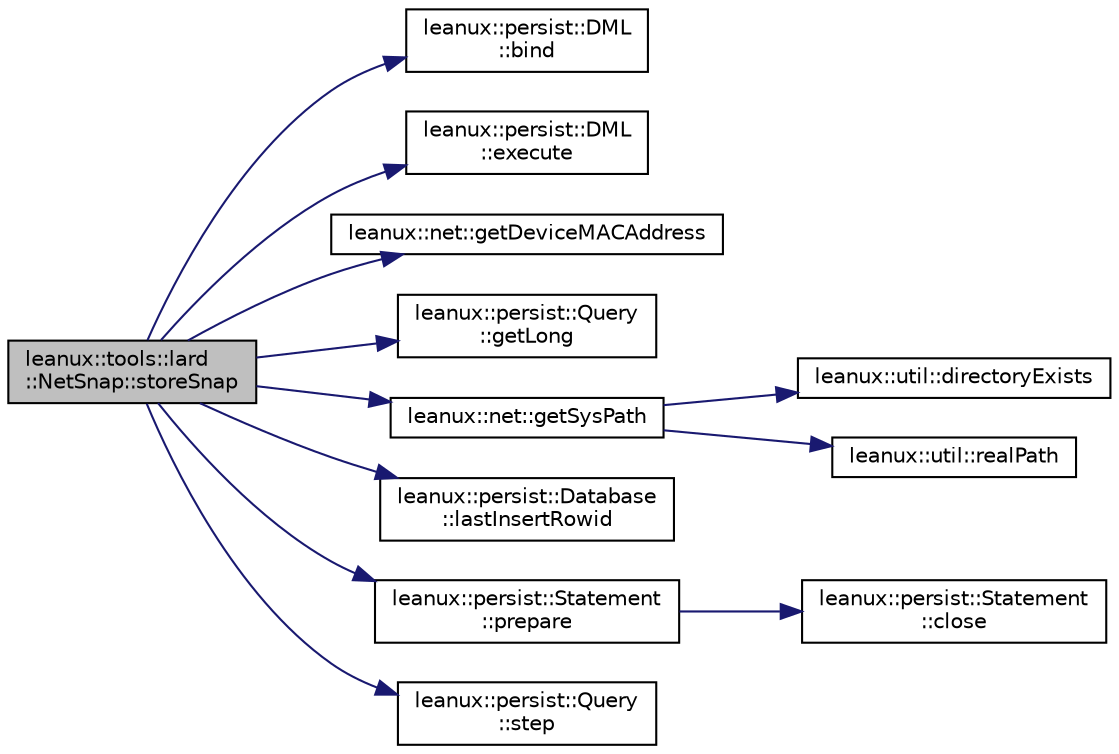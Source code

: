 digraph "leanux::tools::lard::NetSnap::storeSnap"
{
 // LATEX_PDF_SIZE
  bgcolor="transparent";
  edge [fontname="Helvetica",fontsize="10",labelfontname="Helvetica",labelfontsize="10"];
  node [fontname="Helvetica",fontsize="10",shape=record];
  rankdir="LR";
  Node1 [label="leanux::tools::lard\l::NetSnap::storeSnap",height=0.2,width=0.4,color="black", fillcolor="grey75", style="filled", fontcolor="black",tooltip=" "];
  Node1 -> Node2 [color="midnightblue",fontsize="10",style="solid",fontname="Helvetica"];
  Node2 [label="leanux::persist::DML\l::bind",height=0.2,width=0.4,color="black",URL="$classleanux_1_1persist_1_1DML.html#a8df01a6d880515c22106e424ed342c81",tooltip="Bind a double value to the bind at position."];
  Node1 -> Node3 [color="midnightblue",fontsize="10",style="solid",fontname="Helvetica"];
  Node3 [label="leanux::persist::DML\l::execute",height=0.2,width=0.4,color="black",URL="$classleanux_1_1persist_1_1DML.html#a66bfdf8da5f7d2c02bb5cb6f54515783",tooltip="Execute."];
  Node1 -> Node4 [color="midnightblue",fontsize="10",style="solid",fontname="Helvetica"];
  Node4 [label="leanux::net::getDeviceMACAddress",height=0.2,width=0.4,color="black",URL="$namespaceleanux_1_1net.html#a6fd1c299c0eb06a5dece79bb60649d10",tooltip="Get the device's MAC address."];
  Node1 -> Node5 [color="midnightblue",fontsize="10",style="solid",fontname="Helvetica"];
  Node5 [label="leanux::persist::Query\l::getLong",height=0.2,width=0.4,color="black",URL="$classleanux_1_1persist_1_1Query.html#ada37977ad924b728401fa1fb7506cd2e",tooltip="Get long value from select list."];
  Node1 -> Node6 [color="midnightblue",fontsize="10",style="solid",fontname="Helvetica"];
  Node6 [label="leanux::net::getSysPath",height=0.2,width=0.4,color="black",URL="$namespaceleanux_1_1net.html#a29ff3c5a7e99221cc3bfe72405f72a08",tooltip="Get the device sysfs path."];
  Node6 -> Node7 [color="midnightblue",fontsize="10",style="solid",fontname="Helvetica"];
  Node7 [label="leanux::util::directoryExists",height=0.2,width=0.4,color="black",URL="$namespaceleanux_1_1util.html#a6ac7287d49f3dd9b2c6c9673257e145b",tooltip="Test if the path is an existing directory."];
  Node6 -> Node8 [color="midnightblue",fontsize="10",style="solid",fontname="Helvetica"];
  Node8 [label="leanux::util::realPath",height=0.2,width=0.4,color="black",URL="$namespaceleanux_1_1util.html#a9ae898fe02934e4905ef4665c2871158",tooltip="Convert a path on a filesystem to the realpath if the path is a link."];
  Node1 -> Node9 [color="midnightblue",fontsize="10",style="solid",fontname="Helvetica"];
  Node9 [label="leanux::persist::Database\l::lastInsertRowid",height=0.2,width=0.4,color="black",URL="$classleanux_1_1persist_1_1Database.html#ad2d6eb77b4fe786579b5447fd1b692bf",tooltip="Get the rowid of the last inserted row."];
  Node1 -> Node10 [color="midnightblue",fontsize="10",style="solid",fontname="Helvetica"];
  Node10 [label="leanux::persist::Statement\l::prepare",height=0.2,width=0.4,color="black",URL="$classleanux_1_1persist_1_1Statement.html#a1b809c1b1d0e9d24af65e439c3893d74",tooltip="Prepare a SQL statement."];
  Node10 -> Node11 [color="midnightblue",fontsize="10",style="solid",fontname="Helvetica"];
  Node11 [label="leanux::persist::Statement\l::close",height=0.2,width=0.4,color="black",URL="$classleanux_1_1persist_1_1Statement.html#a5b31fb14297ad5c1c342cfc0d8f797de",tooltip="A statement handle can be explicitly closed without deleting the Statement object itself."];
  Node1 -> Node12 [color="midnightblue",fontsize="10",style="solid",fontname="Helvetica"];
  Node12 [label="leanux::persist::Query\l::step",height=0.2,width=0.4,color="black",URL="$classleanux_1_1persist_1_1Query.html#a294e11c33a22761503c49418f5ca9815",tooltip="Step the result list, end of list returns false."];
}
